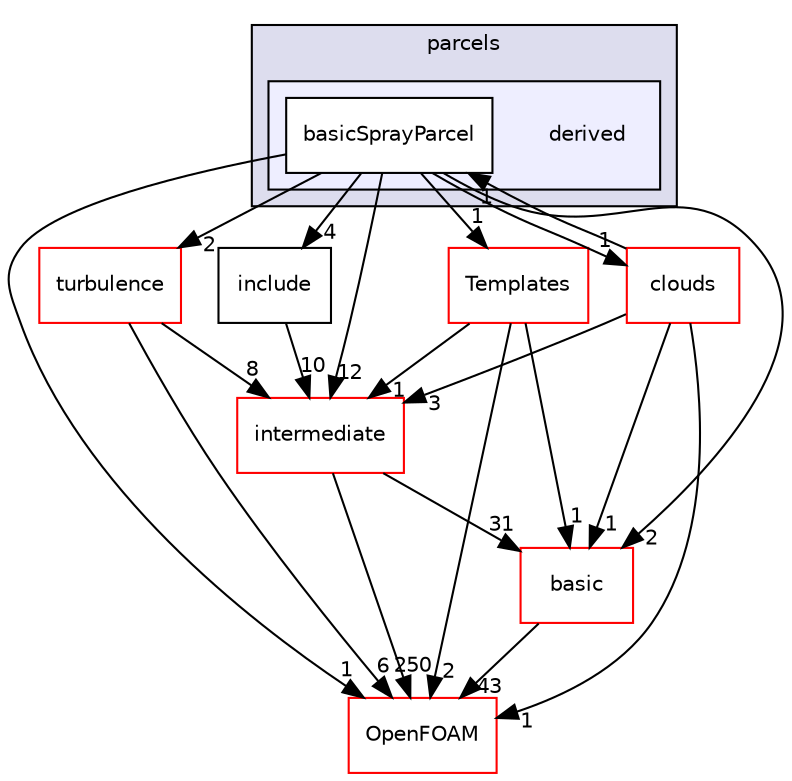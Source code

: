 digraph "src/lagrangian/spray/parcels/derived" {
  bgcolor=transparent;
  compound=true
  node [ fontsize="10", fontname="Helvetica"];
  edge [ labelfontsize="10", labelfontname="Helvetica"];
  subgraph clusterdir_46bcd1cc5ad1266aa843ad36266de079 {
    graph [ bgcolor="#ddddee", pencolor="black", label="parcels" fontname="Helvetica", fontsize="10", URL="dir_46bcd1cc5ad1266aa843ad36266de079.html"]
  subgraph clusterdir_357861aa181c4ac831b75e75fe2363cf {
    graph [ bgcolor="#eeeeff", pencolor="black", label="" URL="dir_357861aa181c4ac831b75e75fe2363cf.html"];
    dir_357861aa181c4ac831b75e75fe2363cf [shape=plaintext label="derived"];
    dir_9b78b2a256efd82fd28abdab16335aac [shape=box label="basicSprayParcel" color="black" fillcolor="white" style="filled" URL="dir_9b78b2a256efd82fd28abdab16335aac.html"];
  }
  }
  dir_43bc749440adff70c5addf058ea4a468 [shape=box label="turbulence" color="red" URL="dir_43bc749440adff70c5addf058ea4a468.html"];
  dir_a62c80ee16e6012199b3ab64ecc57b36 [shape=box label="Templates" color="red" URL="dir_a62c80ee16e6012199b3ab64ecc57b36.html"];
  dir_d3c32a493136c130c1f0d51f4f35c297 [shape=box label="intermediate" color="red" URL="dir_d3c32a493136c130c1f0d51f4f35c297.html"];
  dir_ed7d07d36d0c4a75c3b032fd5363667e [shape=box label="clouds" color="red" URL="dir_ed7d07d36d0c4a75c3b032fd5363667e.html"];
  dir_37364b06f13333b19fd40b79108bf01a [shape=box label="include" URL="dir_37364b06f13333b19fd40b79108bf01a.html"];
  dir_c5473ff19b20e6ec4dfe5c310b3778a8 [shape=box label="OpenFOAM" color="red" URL="dir_c5473ff19b20e6ec4dfe5c310b3778a8.html"];
  dir_584e0ab0901b4327f36f4285cac7f2f8 [shape=box label="basic" color="red" URL="dir_584e0ab0901b4327f36f4285cac7f2f8.html"];
  dir_9b78b2a256efd82fd28abdab16335aac->dir_43bc749440adff70c5addf058ea4a468 [headlabel="2", labeldistance=1.5 headhref="dir_001689_001463.html"];
  dir_9b78b2a256efd82fd28abdab16335aac->dir_a62c80ee16e6012199b3ab64ecc57b36 [headlabel="1", labeldistance=1.5 headhref="dir_001689_001691.html"];
  dir_9b78b2a256efd82fd28abdab16335aac->dir_d3c32a493136c130c1f0d51f4f35c297 [headlabel="12", labeldistance=1.5 headhref="dir_001689_001390.html"];
  dir_9b78b2a256efd82fd28abdab16335aac->dir_ed7d07d36d0c4a75c3b032fd5363667e [headlabel="1", labeldistance=1.5 headhref="dir_001689_001680.html"];
  dir_9b78b2a256efd82fd28abdab16335aac->dir_37364b06f13333b19fd40b79108bf01a [headlabel="4", labeldistance=1.5 headhref="dir_001689_001690.html"];
  dir_9b78b2a256efd82fd28abdab16335aac->dir_c5473ff19b20e6ec4dfe5c310b3778a8 [headlabel="1", labeldistance=1.5 headhref="dir_001689_001898.html"];
  dir_9b78b2a256efd82fd28abdab16335aac->dir_584e0ab0901b4327f36f4285cac7f2f8 [headlabel="2", labeldistance=1.5 headhref="dir_001689_001367.html"];
  dir_43bc749440adff70c5addf058ea4a468->dir_d3c32a493136c130c1f0d51f4f35c297 [headlabel="8", labeldistance=1.5 headhref="dir_001463_001390.html"];
  dir_43bc749440adff70c5addf058ea4a468->dir_c5473ff19b20e6ec4dfe5c310b3778a8 [headlabel="6", labeldistance=1.5 headhref="dir_001463_001898.html"];
  dir_a62c80ee16e6012199b3ab64ecc57b36->dir_d3c32a493136c130c1f0d51f4f35c297 [headlabel="1", labeldistance=1.5 headhref="dir_001691_001390.html"];
  dir_a62c80ee16e6012199b3ab64ecc57b36->dir_c5473ff19b20e6ec4dfe5c310b3778a8 [headlabel="2", labeldistance=1.5 headhref="dir_001691_001898.html"];
  dir_a62c80ee16e6012199b3ab64ecc57b36->dir_584e0ab0901b4327f36f4285cac7f2f8 [headlabel="1", labeldistance=1.5 headhref="dir_001691_001367.html"];
  dir_d3c32a493136c130c1f0d51f4f35c297->dir_c5473ff19b20e6ec4dfe5c310b3778a8 [headlabel="250", labeldistance=1.5 headhref="dir_001390_001898.html"];
  dir_d3c32a493136c130c1f0d51f4f35c297->dir_584e0ab0901b4327f36f4285cac7f2f8 [headlabel="31", labeldistance=1.5 headhref="dir_001390_001367.html"];
  dir_ed7d07d36d0c4a75c3b032fd5363667e->dir_9b78b2a256efd82fd28abdab16335aac [headlabel="1", labeldistance=1.5 headhref="dir_001680_001689.html"];
  dir_ed7d07d36d0c4a75c3b032fd5363667e->dir_d3c32a493136c130c1f0d51f4f35c297 [headlabel="3", labeldistance=1.5 headhref="dir_001680_001390.html"];
  dir_ed7d07d36d0c4a75c3b032fd5363667e->dir_c5473ff19b20e6ec4dfe5c310b3778a8 [headlabel="1", labeldistance=1.5 headhref="dir_001680_001898.html"];
  dir_ed7d07d36d0c4a75c3b032fd5363667e->dir_584e0ab0901b4327f36f4285cac7f2f8 [headlabel="1", labeldistance=1.5 headhref="dir_001680_001367.html"];
  dir_37364b06f13333b19fd40b79108bf01a->dir_d3c32a493136c130c1f0d51f4f35c297 [headlabel="10", labeldistance=1.5 headhref="dir_001690_001390.html"];
  dir_584e0ab0901b4327f36f4285cac7f2f8->dir_c5473ff19b20e6ec4dfe5c310b3778a8 [headlabel="43", labeldistance=1.5 headhref="dir_001367_001898.html"];
}
